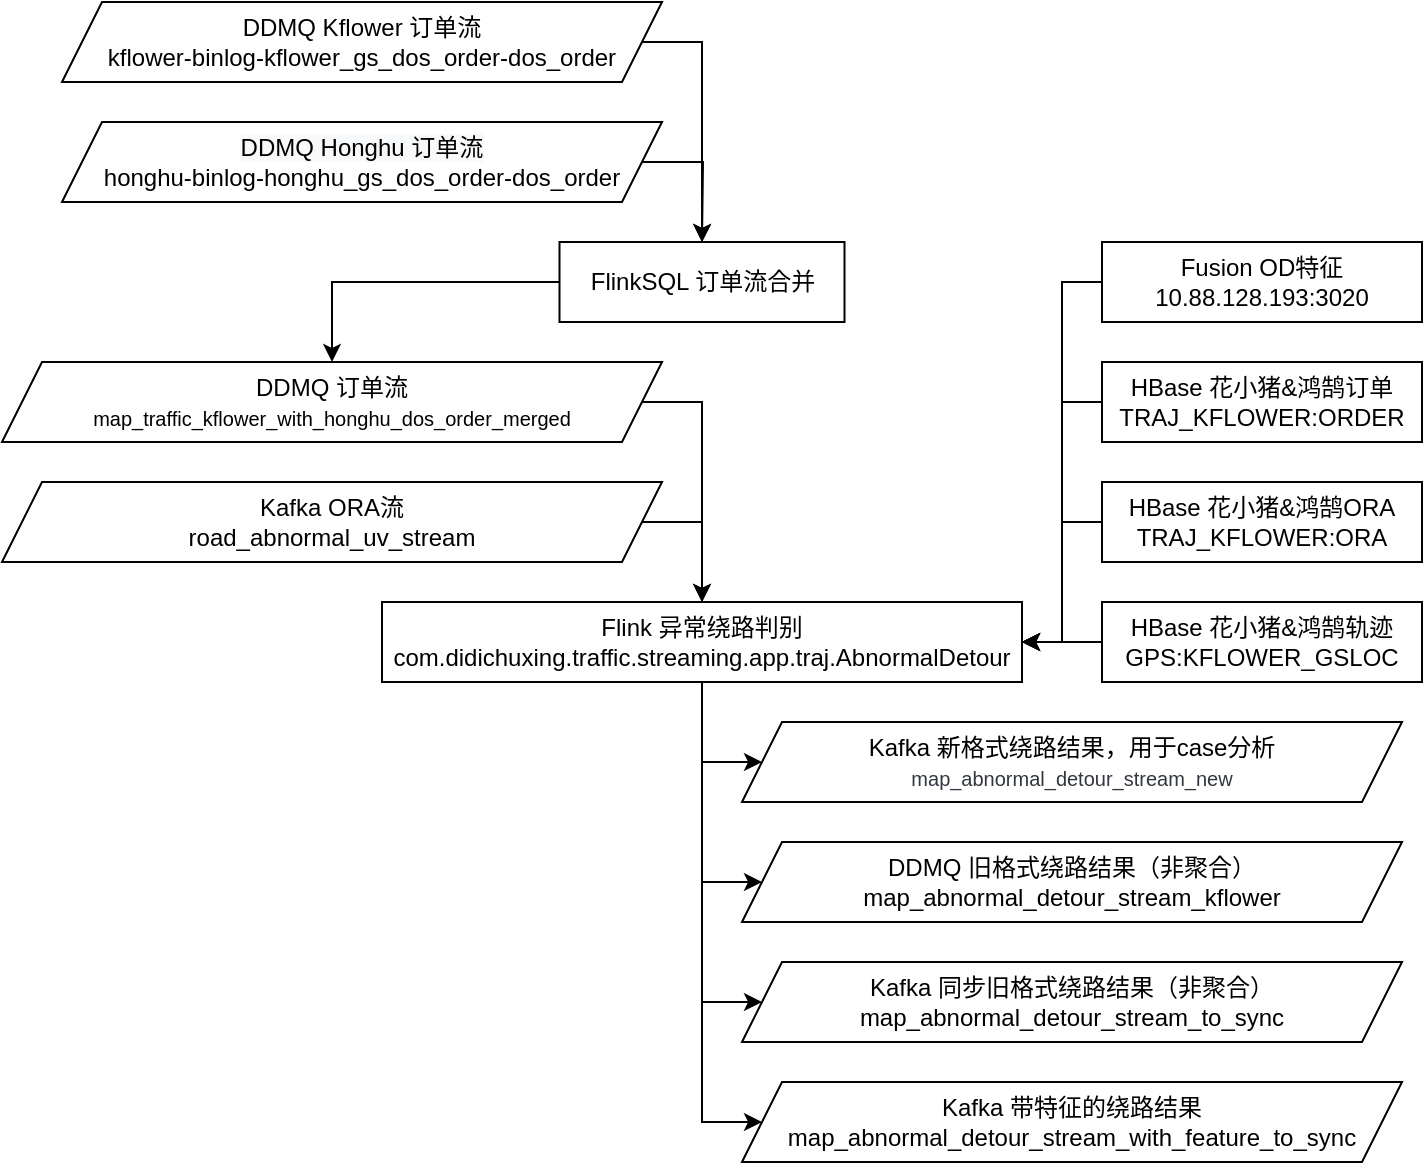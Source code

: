 <mxfile version="20.1.4" type="github">
  <diagram id="t1ml5zMw1nqCPfYBfL3Y" name="第 1 页">
    <mxGraphModel dx="946" dy="469" grid="1" gridSize="10" guides="1" tooltips="1" connect="1" arrows="1" fold="1" page="1" pageScale="1" pageWidth="827" pageHeight="1169" math="0" shadow="0">
      <root>
        <mxCell id="0" />
        <mxCell id="1" parent="0" />
        <mxCell id="3-5XFRoFqFSEZDjot2AR-10" style="edgeStyle=orthogonalEdgeStyle;rounded=0;orthogonalLoop=1;jettySize=auto;html=1;entryX=0.5;entryY=0;entryDx=0;entryDy=0;fontSize=12;exitX=1;exitY=0.5;exitDx=0;exitDy=0;" edge="1" parent="1" source="3-5XFRoFqFSEZDjot2AR-2" target="3-5XFRoFqFSEZDjot2AR-4">
          <mxGeometry relative="1" as="geometry">
            <Array as="points">
              <mxPoint x="530" y="320" />
              <mxPoint x="530" y="420" />
            </Array>
          </mxGeometry>
        </mxCell>
        <mxCell id="3-5XFRoFqFSEZDjot2AR-2" value="&lt;font style=&quot;&quot;&gt;DDMQ 订单流&lt;br&gt;&lt;span style=&quot;text-align: start; background-color: rgb(255, 255, 255);&quot;&gt;&lt;font style=&quot;font-size: 10px;&quot;&gt;map_traffic_kflower_with_honghu_dos_order_merged&lt;/font&gt;&lt;/span&gt;&lt;/font&gt;" style="shape=parallelogram;perimeter=parallelogramPerimeter;whiteSpace=wrap;html=1;fixedSize=1;" vertex="1" parent="1">
          <mxGeometry x="180" y="300" width="330" height="40" as="geometry" />
        </mxCell>
        <mxCell id="3-5XFRoFqFSEZDjot2AR-11" style="edgeStyle=orthogonalEdgeStyle;rounded=0;orthogonalLoop=1;jettySize=auto;html=1;entryX=0.5;entryY=0;entryDx=0;entryDy=0;fontSize=12;exitX=1;exitY=0.5;exitDx=0;exitDy=0;" edge="1" parent="1" source="3-5XFRoFqFSEZDjot2AR-3" target="3-5XFRoFqFSEZDjot2AR-4">
          <mxGeometry relative="1" as="geometry">
            <Array as="points">
              <mxPoint x="530" y="380" />
              <mxPoint x="530" y="420" />
            </Array>
          </mxGeometry>
        </mxCell>
        <mxCell id="3-5XFRoFqFSEZDjot2AR-3" value="&lt;font style=&quot;&quot;&gt;Kafka ORA流&lt;br&gt;&lt;span style=&quot;text-align: start; background-color: rgb(255, 255, 255);&quot;&gt;&lt;font style=&quot;font-size: 12px;&quot;&gt;road_abnormal_uv_stream&lt;/font&gt;&lt;/span&gt;&lt;br&gt;&lt;/font&gt;" style="shape=parallelogram;perimeter=parallelogramPerimeter;whiteSpace=wrap;html=1;fixedSize=1;" vertex="1" parent="1">
          <mxGeometry x="180" y="360" width="330" height="40" as="geometry" />
        </mxCell>
        <mxCell id="3-5XFRoFqFSEZDjot2AR-15" style="edgeStyle=orthogonalEdgeStyle;rounded=0;orthogonalLoop=1;jettySize=auto;html=1;exitX=0.5;exitY=1;exitDx=0;exitDy=0;entryX=0;entryY=0.5;entryDx=0;entryDy=0;fontFamily=Helvetica;fontSize=12;" edge="1" parent="1" source="3-5XFRoFqFSEZDjot2AR-4" target="3-5XFRoFqFSEZDjot2AR-8">
          <mxGeometry relative="1" as="geometry">
            <Array as="points">
              <mxPoint x="530" y="500" />
            </Array>
          </mxGeometry>
        </mxCell>
        <mxCell id="3-5XFRoFqFSEZDjot2AR-16" style="edgeStyle=orthogonalEdgeStyle;rounded=0;orthogonalLoop=1;jettySize=auto;html=1;entryX=0;entryY=0.5;entryDx=0;entryDy=0;fontFamily=Helvetica;fontSize=12;" edge="1" parent="1" source="3-5XFRoFqFSEZDjot2AR-4" target="3-5XFRoFqFSEZDjot2AR-12">
          <mxGeometry relative="1" as="geometry">
            <Array as="points">
              <mxPoint x="530" y="560" />
            </Array>
          </mxGeometry>
        </mxCell>
        <mxCell id="3-5XFRoFqFSEZDjot2AR-17" style="edgeStyle=orthogonalEdgeStyle;rounded=0;orthogonalLoop=1;jettySize=auto;html=1;entryX=0;entryY=0.5;entryDx=0;entryDy=0;fontFamily=Helvetica;fontSize=12;" edge="1" parent="1" source="3-5XFRoFqFSEZDjot2AR-4" target="3-5XFRoFqFSEZDjot2AR-13">
          <mxGeometry relative="1" as="geometry">
            <Array as="points">
              <mxPoint x="530" y="620" />
            </Array>
          </mxGeometry>
        </mxCell>
        <mxCell id="3-5XFRoFqFSEZDjot2AR-18" style="edgeStyle=orthogonalEdgeStyle;rounded=0;orthogonalLoop=1;jettySize=auto;html=1;entryX=0;entryY=0.5;entryDx=0;entryDy=0;fontFamily=Helvetica;fontSize=12;" edge="1" parent="1" source="3-5XFRoFqFSEZDjot2AR-4" target="3-5XFRoFqFSEZDjot2AR-14">
          <mxGeometry relative="1" as="geometry">
            <Array as="points">
              <mxPoint x="530" y="680" />
            </Array>
          </mxGeometry>
        </mxCell>
        <mxCell id="3-5XFRoFqFSEZDjot2AR-4" value="Flink 异常绕路判别&lt;br&gt;com.didichuxing.traffic.streaming.app.traj.AbnormalDetour" style="rounded=0;whiteSpace=wrap;html=1;fontSize=12;" vertex="1" parent="1">
          <mxGeometry x="370" y="420" width="320" height="40" as="geometry" />
        </mxCell>
        <mxCell id="3-5XFRoFqFSEZDjot2AR-8" value="&lt;font style=&quot;&quot;&gt;Kafka 新格式绕路结果，用于case分析&lt;br&gt;&lt;span style=&quot;color: rgb(50, 54, 64); font-size: 10px; text-align: start;&quot;&gt;map_abnormal_detour_stream_new&lt;/span&gt;&lt;br&gt;&lt;/font&gt;" style="shape=parallelogram;perimeter=parallelogramPerimeter;whiteSpace=wrap;html=1;fixedSize=1;" vertex="1" parent="1">
          <mxGeometry x="550" y="480" width="330" height="40" as="geometry" />
        </mxCell>
        <mxCell id="3-5XFRoFqFSEZDjot2AR-12" value="&lt;font style=&quot;&quot;&gt;DDMQ 旧格式绕路结果（非聚合）&lt;br&gt;map_abnormal_detour_stream_kflower&lt;br&gt;&lt;/font&gt;" style="shape=parallelogram;perimeter=parallelogramPerimeter;whiteSpace=wrap;html=1;fixedSize=1;" vertex="1" parent="1">
          <mxGeometry x="550" y="540" width="330" height="40" as="geometry" />
        </mxCell>
        <mxCell id="3-5XFRoFqFSEZDjot2AR-13" value="&lt;font style=&quot;&quot;&gt;Kafka 同步旧格式绕路结果（非聚合）&lt;br&gt;map_abnormal_detour_stream_to_sync&lt;br&gt;&lt;/font&gt;" style="shape=parallelogram;perimeter=parallelogramPerimeter;whiteSpace=wrap;html=1;fixedSize=1;" vertex="1" parent="1">
          <mxGeometry x="550" y="600" width="330" height="40" as="geometry" />
        </mxCell>
        <mxCell id="3-5XFRoFqFSEZDjot2AR-14" value="&lt;font style=&quot;&quot;&gt;Kafka 带特征的绕路结果&lt;br&gt;map_abnormal_detour_stream_with_feature_to_sync&lt;br&gt;&lt;/font&gt;" style="shape=parallelogram;perimeter=parallelogramPerimeter;whiteSpace=wrap;html=1;fixedSize=1;" vertex="1" parent="1">
          <mxGeometry x="550" y="660" width="330" height="40" as="geometry" />
        </mxCell>
        <mxCell id="3-5XFRoFqFSEZDjot2AR-20" style="edgeStyle=orthogonalEdgeStyle;rounded=0;orthogonalLoop=1;jettySize=auto;html=1;entryX=0.5;entryY=0;entryDx=0;entryDy=0;fontFamily=Helvetica;fontSize=12;exitX=0;exitY=0.5;exitDx=0;exitDy=0;" edge="1" parent="1" source="3-5XFRoFqFSEZDjot2AR-19" target="3-5XFRoFqFSEZDjot2AR-2">
          <mxGeometry relative="1" as="geometry" />
        </mxCell>
        <mxCell id="3-5XFRoFqFSEZDjot2AR-19" value="FlinkSQL 订单流合并" style="rounded=0;whiteSpace=wrap;html=1;fontSize=12;" vertex="1" parent="1">
          <mxGeometry x="458.75" y="240" width="142.5" height="40" as="geometry" />
        </mxCell>
        <mxCell id="3-5XFRoFqFSEZDjot2AR-38" style="edgeStyle=orthogonalEdgeStyle;rounded=0;orthogonalLoop=1;jettySize=auto;html=1;entryX=0.5;entryY=0;entryDx=0;entryDy=0;fontFamily=Helvetica;fontSize=12;fontColor=#000000;exitX=1;exitY=0.5;exitDx=0;exitDy=0;" edge="1" parent="1" source="3-5XFRoFqFSEZDjot2AR-21" target="3-5XFRoFqFSEZDjot2AR-19">
          <mxGeometry relative="1" as="geometry">
            <Array as="points">
              <mxPoint x="530" y="140" />
            </Array>
          </mxGeometry>
        </mxCell>
        <mxCell id="3-5XFRoFqFSEZDjot2AR-21" value="&lt;font style=&quot;&quot;&gt;DDMQ Kflower 订单流&lt;br&gt;kflower-binlog-kflower_gs_dos_order-dos_order&lt;br&gt;&lt;/font&gt;" style="shape=parallelogram;perimeter=parallelogramPerimeter;whiteSpace=wrap;html=1;fixedSize=1;" vertex="1" parent="1">
          <mxGeometry x="210" y="120" width="300" height="40" as="geometry" />
        </mxCell>
        <mxCell id="3-5XFRoFqFSEZDjot2AR-39" style="edgeStyle=orthogonalEdgeStyle;rounded=0;orthogonalLoop=1;jettySize=auto;html=1;exitX=1;exitY=0.5;exitDx=0;exitDy=0;fontFamily=Helvetica;fontSize=12;fontColor=#000000;" edge="1" parent="1" source="3-5XFRoFqFSEZDjot2AR-22">
          <mxGeometry relative="1" as="geometry">
            <mxPoint x="530" y="240" as="targetPoint" />
          </mxGeometry>
        </mxCell>
        <mxCell id="3-5XFRoFqFSEZDjot2AR-22" value="&lt;div style=&quot;text-align: center;&quot;&gt;&lt;span style=&quot;text-align: start; background-color: rgb(248, 249, 250);&quot;&gt;DDMQ Honghu 订单流&lt;/span&gt;&lt;/div&gt;&lt;div style=&quot;text-align: start;&quot;&gt;&lt;span style=&quot;background-color: initial;&quot;&gt;honghu-binlog-honghu_gs_dos_order-dos_order&lt;/span&gt;&lt;/div&gt;" style="shape=parallelogram;perimeter=parallelogramPerimeter;whiteSpace=wrap;html=1;fixedSize=1;" vertex="1" parent="1">
          <mxGeometry x="210" y="180" width="300" height="40" as="geometry" />
        </mxCell>
        <mxCell id="3-5XFRoFqFSEZDjot2AR-37" style="edgeStyle=orthogonalEdgeStyle;rounded=0;orthogonalLoop=1;jettySize=auto;html=1;entryX=1;entryY=0.5;entryDx=0;entryDy=0;fontFamily=Helvetica;fontSize=12;" edge="1" parent="1" source="3-5XFRoFqFSEZDjot2AR-25" target="3-5XFRoFqFSEZDjot2AR-4">
          <mxGeometry relative="1" as="geometry">
            <Array as="points">
              <mxPoint x="710" y="260" />
              <mxPoint x="710" y="440" />
            </Array>
          </mxGeometry>
        </mxCell>
        <mxCell id="3-5XFRoFqFSEZDjot2AR-25" value="Fusion OD特征&lt;br&gt;10.88.128.193:3020" style="rounded=0;whiteSpace=wrap;html=1;fontFamily=Helvetica;fontSize=12;" vertex="1" parent="1">
          <mxGeometry x="730" y="240" width="160" height="40" as="geometry" />
        </mxCell>
        <mxCell id="3-5XFRoFqFSEZDjot2AR-36" style="edgeStyle=orthogonalEdgeStyle;rounded=0;orthogonalLoop=1;jettySize=auto;html=1;fontFamily=Helvetica;fontSize=12;" edge="1" parent="1" source="3-5XFRoFqFSEZDjot2AR-26">
          <mxGeometry relative="1" as="geometry">
            <mxPoint x="690" y="440" as="targetPoint" />
            <Array as="points">
              <mxPoint x="710" y="320" />
              <mxPoint x="710" y="440" />
            </Array>
          </mxGeometry>
        </mxCell>
        <mxCell id="3-5XFRoFqFSEZDjot2AR-26" value="HBase 花小猪&amp;amp;鸿鹄订单&lt;br&gt;TRAJ_KFLOWER:ORDER" style="rounded=0;whiteSpace=wrap;html=1;fontFamily=Helvetica;fontSize=12;" vertex="1" parent="1">
          <mxGeometry x="730" y="300" width="160" height="40" as="geometry" />
        </mxCell>
        <mxCell id="3-5XFRoFqFSEZDjot2AR-35" style="edgeStyle=orthogonalEdgeStyle;rounded=0;orthogonalLoop=1;jettySize=auto;html=1;entryX=1;entryY=0.5;entryDx=0;entryDy=0;fontFamily=Helvetica;fontSize=12;" edge="1" parent="1" source="3-5XFRoFqFSEZDjot2AR-27" target="3-5XFRoFqFSEZDjot2AR-4">
          <mxGeometry relative="1" as="geometry">
            <Array as="points">
              <mxPoint x="710" y="380" />
              <mxPoint x="710" y="440" />
            </Array>
          </mxGeometry>
        </mxCell>
        <mxCell id="3-5XFRoFqFSEZDjot2AR-27" value="HBase 花小猪&amp;amp;鸿鹄ORA&lt;br&gt;TRAJ_KFLOWER:ORA" style="rounded=0;whiteSpace=wrap;html=1;fontFamily=Helvetica;fontSize=12;" vertex="1" parent="1">
          <mxGeometry x="730" y="360" width="160" height="40" as="geometry" />
        </mxCell>
        <mxCell id="3-5XFRoFqFSEZDjot2AR-34" style="edgeStyle=orthogonalEdgeStyle;rounded=0;orthogonalLoop=1;jettySize=auto;html=1;entryX=1;entryY=0.5;entryDx=0;entryDy=0;fontFamily=Helvetica;fontSize=12;" edge="1" parent="1" source="3-5XFRoFqFSEZDjot2AR-28" target="3-5XFRoFqFSEZDjot2AR-4">
          <mxGeometry relative="1" as="geometry" />
        </mxCell>
        <mxCell id="3-5XFRoFqFSEZDjot2AR-28" value="HBase 花小猪&amp;amp;鸿鹄轨迹&lt;br&gt;GPS:KFLOWER_GSLOC" style="rounded=0;whiteSpace=wrap;html=1;fontFamily=Helvetica;fontSize=12;" vertex="1" parent="1">
          <mxGeometry x="730" y="420" width="160" height="40" as="geometry" />
        </mxCell>
      </root>
    </mxGraphModel>
  </diagram>
</mxfile>
